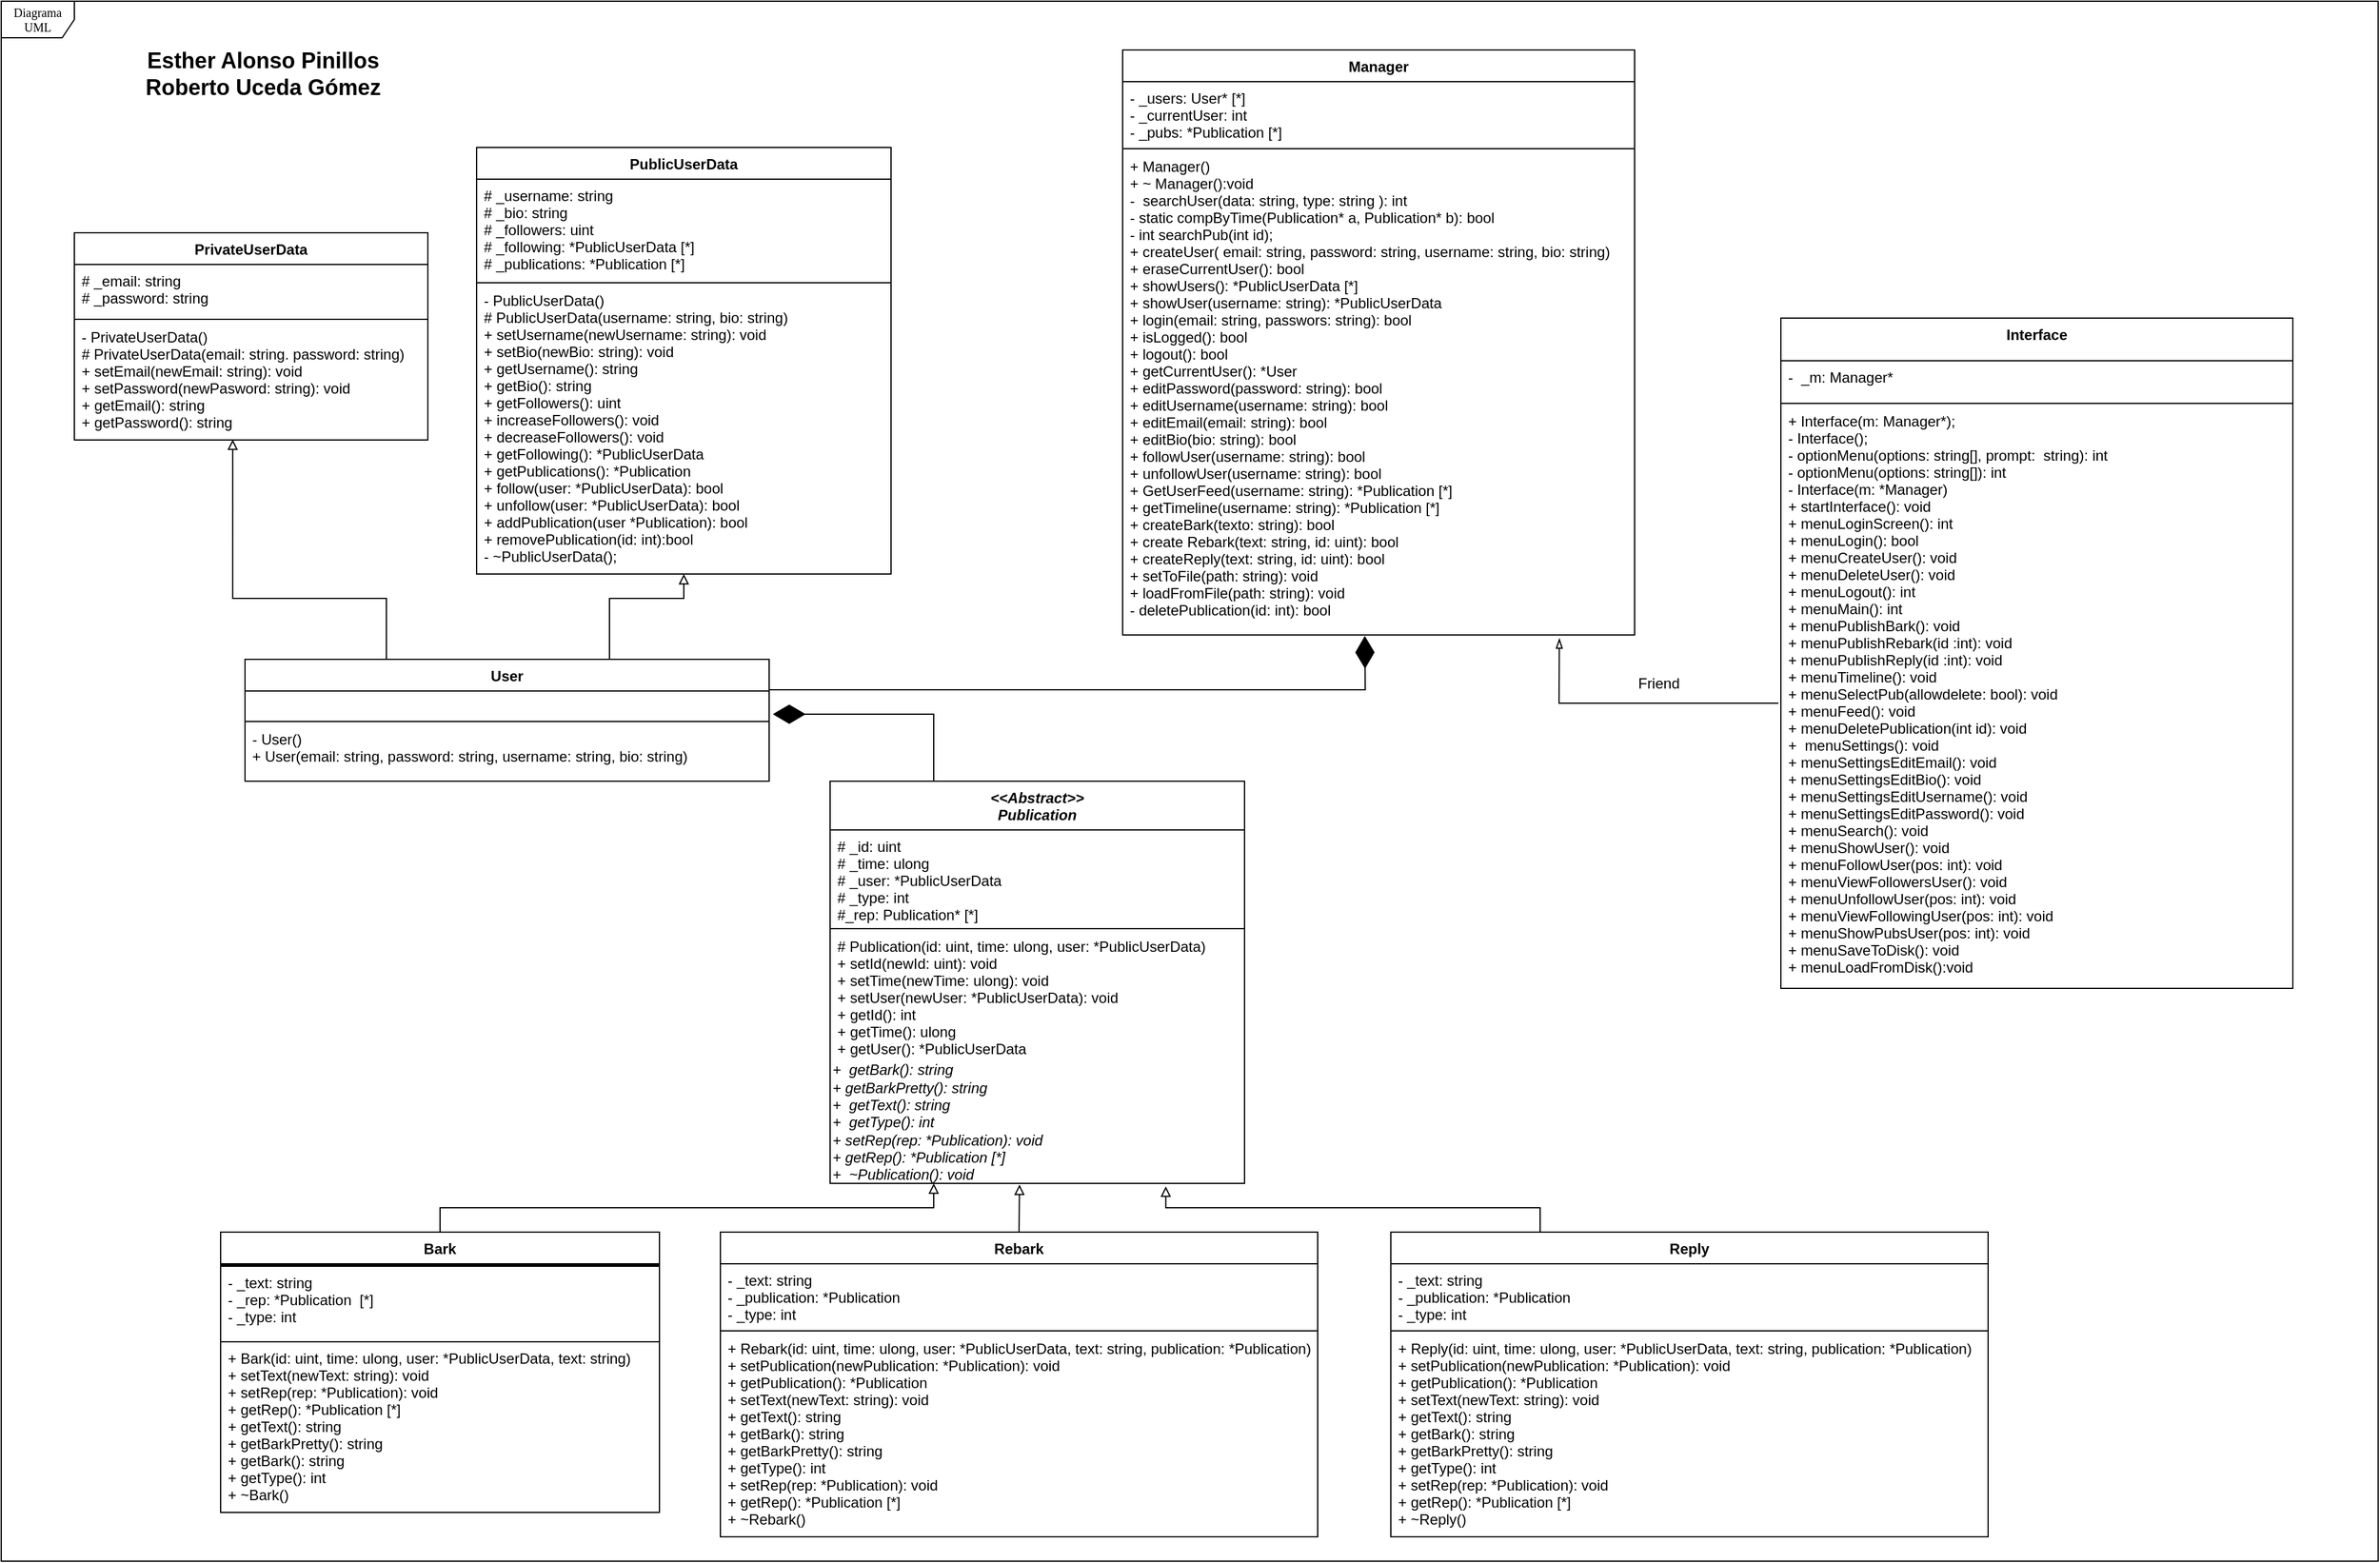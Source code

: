 <mxfile version="13.1.1" type="device"><diagram name="Page-1" id="c4acf3e9-155e-7222-9cf6-157b1a14988f"><mxGraphModel dx="1321" dy="1867" grid="1" gridSize="10" guides="1" tooltips="1" connect="1" arrows="1" fold="1" page="1" pageScale="1" pageWidth="850" pageHeight="1100" background="#ffffff" math="0" shadow="0"><root><mxCell id="0"/><mxCell id="1" parent="0"/><mxCell id="17acba5748e5396b-1" value="Diagrama UML" style="shape=umlFrame;whiteSpace=wrap;html=1;rounded=0;shadow=0;comic=0;labelBackgroundColor=none;strokeWidth=1;fontFamily=Verdana;fontSize=10;align=center;" parent="1" vertex="1"><mxGeometry x="120" y="-60" width="1950" height="1280" as="geometry"/></mxCell><mxCell id="vxBLvdArynGJxuBjIxr0-23" style="edgeStyle=orthogonalEdgeStyle;rounded=0;orthogonalLoop=1;jettySize=auto;html=1;exitX=0.25;exitY=0;exitDx=0;exitDy=0;entryX=0.81;entryY=1.025;entryDx=0;entryDy=0;entryPerimeter=0;endArrow=block;endFill=0;" parent="1" source="vxBLvdArynGJxuBjIxr0-19" target="vxBLvdArynGJxuBjIxr0-14" edge="1"><mxGeometry relative="1" as="geometry"/></mxCell><mxCell id="vxBLvdArynGJxuBjIxr0-15" style="edgeStyle=orthogonalEdgeStyle;rounded=0;orthogonalLoop=1;jettySize=auto;html=1;exitX=0.5;exitY=0;exitDx=0;exitDy=0;entryX=0.25;entryY=1;entryDx=0;entryDy=0;endArrow=block;endFill=0;" parent="1" source="vxBLvdArynGJxuBjIxr0-2" target="vxBLvdArynGJxuBjIxr0-14" edge="1"><mxGeometry relative="1" as="geometry"><mxPoint x="515" y="950" as="sourcePoint"/><mxPoint x="645" y="900" as="targetPoint"/></mxGeometry></mxCell><mxCell id="vxBLvdArynGJxuBjIxr0-32" style="edgeStyle=orthogonalEdgeStyle;rounded=0;orthogonalLoop=1;jettySize=auto;html=1;exitX=0.25;exitY=0;exitDx=0;exitDy=0;entryX=0.448;entryY=0.996;entryDx=0;entryDy=0;entryPerimeter=0;endArrow=block;endFill=0;" parent="1" source="vxBLvdArynGJxuBjIxr0-28" target="um3DY2ln6kd6SF__vK2k-9" edge="1"><mxGeometry relative="1" as="geometry"><Array as="points"><mxPoint x="436" y="480"/><mxPoint x="436" y="430"/><mxPoint x="310" y="430"/></Array></mxGeometry></mxCell><mxCell id="vxBLvdArynGJxuBjIxr0-33" style="edgeStyle=orthogonalEdgeStyle;rounded=0;orthogonalLoop=1;jettySize=auto;html=1;exitX=0.75;exitY=0;exitDx=0;exitDy=0;endArrow=block;endFill=0;" parent="1" source="vxBLvdArynGJxuBjIxr0-28" target="vxBLvdArynGJxuBjIxr0-24" edge="1"><mxGeometry relative="1" as="geometry"><Array as="points"><mxPoint x="619" y="480"/><mxPoint x="619" y="430"/><mxPoint x="680" y="430"/></Array></mxGeometry></mxCell><object label="PublicUserData" User="" id="vxBLvdArynGJxuBjIxr0-24"><mxCell style="swimlane;fontStyle=1;align=center;verticalAlign=top;childLayout=stackLayout;horizontal=1;startSize=26;horizontalStack=0;resizeParent=1;resizeParentMax=0;resizeLast=0;collapsible=1;marginBottom=0;" parent="1" vertex="1"><mxGeometry x="510" y="60" width="340" height="350" as="geometry"><mxRectangle x="220" y="120" width="130" height="26" as="alternateBounds"/></mxGeometry></mxCell></object><mxCell id="vxBLvdArynGJxuBjIxr0-25" value="# _username: string&#10;# _bio: string&#10;# _followers: uint&#10;# _following: *PublicUserData [*]&#10;# _publications: *Publication [*]" style="text;strokeColor=none;fillColor=none;align=left;verticalAlign=top;spacingLeft=4;spacingRight=4;overflow=hidden;rotatable=0;points=[[0,0.5],[1,0.5]];portConstraint=eastwest;" parent="vxBLvdArynGJxuBjIxr0-24" vertex="1"><mxGeometry y="26" width="340" height="84" as="geometry"/></mxCell><mxCell id="vxBLvdArynGJxuBjIxr0-26" value="" style="line;strokeWidth=1;fillColor=none;align=left;verticalAlign=middle;spacingTop=-1;spacingLeft=3;spacingRight=3;rotatable=0;labelPosition=right;points=[];portConstraint=eastwest;" parent="vxBLvdArynGJxuBjIxr0-24" vertex="1"><mxGeometry y="110" width="340" height="2" as="geometry"/></mxCell><mxCell id="vxBLvdArynGJxuBjIxr0-27" value="- PublicUserData()&#10;# PublicUserData(username: string, bio: string)&#10;+ setUsername(newUsername: string): void&#10;+ setBio(newBio: string): void&#10;+ getUsername(): string&#10;+ getBio(): string&#10;+ getFollowers(): uint&#10;+ increaseFollowers(): void&#10;+ decreaseFollowers(): void&#10;+ getFollowing(): *PublicUserData&#10;+ getPublications(): *Publication&#10;+ follow(user: *PublicUserData): bool&#10;+ unfollow(user: *PublicUserData): bool&#10;+ addPublication(user *Publication): bool&#10;+ removePublication(id: int):bool&#10;- ~PublicUserData();&#10;&#10;" style="text;strokeColor=none;fillColor=none;align=left;verticalAlign=top;spacingLeft=4;spacingRight=4;overflow=hidden;rotatable=0;points=[[0,0.5],[1,0.5]];portConstraint=eastwest;" parent="vxBLvdArynGJxuBjIxr0-24" vertex="1"><mxGeometry y="112" width="340" height="238" as="geometry"/></mxCell><object label="PrivateUserData" User="" id="um3DY2ln6kd6SF__vK2k-6"><mxCell style="swimlane;fontStyle=1;align=center;verticalAlign=top;childLayout=stackLayout;horizontal=1;startSize=26;horizontalStack=0;resizeParent=1;resizeParentMax=0;resizeLast=0;collapsible=1;marginBottom=0;" parent="1" vertex="1"><mxGeometry x="180" y="130" width="290" height="170" as="geometry"><mxRectangle x="220" y="120" width="130" height="26" as="alternateBounds"/></mxGeometry></mxCell></object><mxCell id="um3DY2ln6kd6SF__vK2k-7" value="# _email: string&#10;# _password: string&#10;" style="text;strokeColor=none;fillColor=none;align=left;verticalAlign=top;spacingLeft=4;spacingRight=4;overflow=hidden;rotatable=0;points=[[0,0.5],[1,0.5]];portConstraint=eastwest;" parent="um3DY2ln6kd6SF__vK2k-6" vertex="1"><mxGeometry y="26" width="290" height="44" as="geometry"/></mxCell><mxCell id="um3DY2ln6kd6SF__vK2k-8" value="" style="line;strokeWidth=1;fillColor=none;align=left;verticalAlign=middle;spacingTop=-1;spacingLeft=3;spacingRight=3;rotatable=0;labelPosition=right;points=[];portConstraint=eastwest;" parent="um3DY2ln6kd6SF__vK2k-6" vertex="1"><mxGeometry y="70" width="290" height="2" as="geometry"/></mxCell><mxCell id="um3DY2ln6kd6SF__vK2k-9" value="- PrivateUserData()&#10;# PrivateUserData(email: string. password: string)&#10;+ setEmail(newEmail: string): void&#10;+ setPassword(newPasword: string): void&#10;+ getEmail(): string&#10;+ getPassword(): string&#10;&#10;" style="text;strokeColor=none;fillColor=none;align=left;verticalAlign=top;spacingLeft=4;spacingRight=4;overflow=hidden;rotatable=0;points=[[0,0.5],[1,0.5]];portConstraint=eastwest;" parent="um3DY2ln6kd6SF__vK2k-6" vertex="1"><mxGeometry y="72" width="290" height="98" as="geometry"/></mxCell><object label="Reply" User="" id="vxBLvdArynGJxuBjIxr0-19"><mxCell style="swimlane;fontStyle=1;align=center;verticalAlign=top;childLayout=stackLayout;horizontal=1;startSize=26;horizontalStack=0;resizeParent=1;resizeParentMax=0;resizeLast=0;collapsible=1;marginBottom=0;" parent="1" vertex="1"><mxGeometry x="1260" y="950" width="490" height="250" as="geometry"><mxRectangle x="220" y="120" width="130" height="26" as="alternateBounds"/></mxGeometry></mxCell></object><mxCell id="vxBLvdArynGJxuBjIxr0-20" value="- _text: string&#10;- _publication: *Publication&#10;- _type: int" style="text;strokeColor=none;fillColor=none;align=left;verticalAlign=top;spacingLeft=4;spacingRight=4;overflow=hidden;rotatable=0;points=[[0,0.5],[1,0.5]];portConstraint=eastwest;" parent="vxBLvdArynGJxuBjIxr0-19" vertex="1"><mxGeometry y="26" width="490" height="54" as="geometry"/></mxCell><mxCell id="vxBLvdArynGJxuBjIxr0-21" value="" style="line;strokeWidth=1;fillColor=none;align=left;verticalAlign=middle;spacingTop=-1;spacingLeft=3;spacingRight=3;rotatable=0;labelPosition=right;points=[];portConstraint=eastwest;" parent="vxBLvdArynGJxuBjIxr0-19" vertex="1"><mxGeometry y="80" width="490" height="2" as="geometry"/></mxCell><mxCell id="vxBLvdArynGJxuBjIxr0-22" value="+ Reply(id: uint, time: ulong, user: *PublicUserData, text: string, publication: *Publication)&#10;+ setPublication(newPublication: *Publication): void&#10;+ getPublication(): *Publication&#10;+ setText(newText: string): void&#10;+ getText(): string&#10;+ getBark(): string&#10;+ getBarkPretty(): string&#10;+ getType(): int&#10;+ setRep(rep: *Publication): void&#10;+ getRep(): *Publication [*]&#10;+ ~Reply()&#10;&#10;" style="text;strokeColor=none;fillColor=none;align=left;verticalAlign=top;spacingLeft=4;spacingRight=4;overflow=hidden;rotatable=0;points=[[0,0.5],[1,0.5]];portConstraint=eastwest;" parent="vxBLvdArynGJxuBjIxr0-19" vertex="1"><mxGeometry y="82" width="490" height="168" as="geometry"/></mxCell><object label="Bark" User="" id="vxBLvdArynGJxuBjIxr0-2"><mxCell style="swimlane;fontStyle=1;align=center;verticalAlign=top;childLayout=stackLayout;horizontal=1;startSize=26;horizontalStack=0;resizeParent=1;resizeParentMax=0;resizeLast=0;collapsible=1;marginBottom=0;" parent="1" vertex="1"><mxGeometry x="300" y="950" width="360" height="230" as="geometry"><mxRectangle x="220" y="120" width="130" height="26" as="alternateBounds"/></mxGeometry></mxCell></object><mxCell id="vxBLvdArynGJxuBjIxr0-4" value="" style="line;strokeWidth=1;fillColor=none;align=left;verticalAlign=middle;spacingTop=-1;spacingLeft=3;spacingRight=3;rotatable=0;labelPosition=right;points=[];portConstraint=eastwest;" parent="vxBLvdArynGJxuBjIxr0-2" vertex="1"><mxGeometry y="26" width="360" height="2" as="geometry"/></mxCell><mxCell id="vxBLvdArynGJxuBjIxr0-3" value="- _text: string&#10;- _rep: *Publication  [*]&#10;- _type: int&#10;&#10;" style="text;strokeColor=#000000;fillColor=none;align=left;verticalAlign=top;spacingLeft=4;spacingRight=4;overflow=hidden;rotatable=0;points=[[0,0.5],[1,0.5]];portConstraint=eastwest;strokeWidth=1;" parent="vxBLvdArynGJxuBjIxr0-2" vertex="1"><mxGeometry y="28" width="360" height="62" as="geometry"/></mxCell><mxCell id="vxBLvdArynGJxuBjIxr0-5" value="+ Bark(id: uint, time: ulong, user: *PublicUserData, text: string)&#10;+ setText(newText: string): void&#10;+ setRep(rep: *Publication): void&#10;+ getRep(): *Publication [*]&#10;+ getText(): string&#10;+ getBarkPretty(): string&#10;+ getBark(): string&#10;+ getType(): int&#10;+ ~Bark()&#10;&#10;" style="text;strokeColor=none;fillColor=none;align=left;verticalAlign=top;spacingLeft=4;spacingRight=4;overflow=hidden;rotatable=0;points=[[0,0.5],[1,0.5]];portConstraint=eastwest;" parent="vxBLvdArynGJxuBjIxr0-2" vertex="1"><mxGeometry y="90" width="360" height="140" as="geometry"/></mxCell><object label="Rebark" User="" id="vxBLvdArynGJxuBjIxr0-6"><mxCell style="swimlane;fontStyle=1;align=center;verticalAlign=top;childLayout=stackLayout;horizontal=1;startSize=26;horizontalStack=0;resizeParent=1;resizeParentMax=0;resizeLast=0;collapsible=1;marginBottom=0;" parent="1" vertex="1"><mxGeometry x="710" y="950" width="490" height="250" as="geometry"><mxRectangle x="220" y="120" width="130" height="26" as="alternateBounds"/></mxGeometry></mxCell></object><mxCell id="vxBLvdArynGJxuBjIxr0-7" value="- _text: string&#10;- _publication: *Publication&#10;- _type: int" style="text;strokeColor=none;fillColor=none;align=left;verticalAlign=top;spacingLeft=4;spacingRight=4;overflow=hidden;rotatable=0;points=[[0,0.5],[1,0.5]];portConstraint=eastwest;" parent="vxBLvdArynGJxuBjIxr0-6" vertex="1"><mxGeometry y="26" width="490" height="54" as="geometry"/></mxCell><mxCell id="vxBLvdArynGJxuBjIxr0-8" value="" style="line;strokeWidth=1;fillColor=none;align=left;verticalAlign=middle;spacingTop=-1;spacingLeft=3;spacingRight=3;rotatable=0;labelPosition=right;points=[];portConstraint=eastwest;" parent="vxBLvdArynGJxuBjIxr0-6" vertex="1"><mxGeometry y="80" width="490" height="2" as="geometry"/></mxCell><mxCell id="vxBLvdArynGJxuBjIxr0-9" value="+ Rebark(id: uint, time: ulong, user: *PublicUserData, text: string, publication: *Publication)&#10;+ setPublication(newPublication: *Publication): void&#10;+ getPublication(): *Publication&#10;+ setText(newText: string): void&#10;+ getText(): string&#10;+ getBark(): string&#10;+ getBarkPretty(): string&#10;+ getType(): int&#10;+ setRep(rep: *Publication): void&#10;+ getRep(): *Publication [*]&#10;+ ~Rebark()&#10;&#10;" style="text;strokeColor=none;fillColor=none;align=left;verticalAlign=top;spacingLeft=4;spacingRight=4;overflow=hidden;rotatable=0;points=[[0,0.5],[1,0.5]];portConstraint=eastwest;" parent="vxBLvdArynGJxuBjIxr0-6" vertex="1"><mxGeometry y="82" width="490" height="168" as="geometry"/></mxCell><object label="User" User="" id="vxBLvdArynGJxuBjIxr0-28"><mxCell style="swimlane;fontStyle=1;align=center;verticalAlign=top;childLayout=stackLayout;horizontal=1;startSize=26;horizontalStack=0;resizeParent=1;resizeParentMax=0;resizeLast=0;collapsible=1;marginBottom=0;" parent="1" vertex="1"><mxGeometry x="320" y="480" width="430" height="100" as="geometry"><mxRectangle x="220" y="120" width="130" height="26" as="alternateBounds"/></mxGeometry></mxCell></object><mxCell id="vxBLvdArynGJxuBjIxr0-29" value=" " style="text;strokeColor=none;fillColor=none;align=left;verticalAlign=top;spacingLeft=4;spacingRight=4;overflow=hidden;rotatable=0;points=[[0,0.5],[1,0.5]];portConstraint=eastwest;" parent="vxBLvdArynGJxuBjIxr0-28" vertex="1"><mxGeometry y="26" width="430" height="24" as="geometry"/></mxCell><mxCell id="vxBLvdArynGJxuBjIxr0-30" value="" style="line;strokeWidth=1;fillColor=none;align=left;verticalAlign=middle;spacingTop=-1;spacingLeft=3;spacingRight=3;rotatable=0;labelPosition=right;points=[];portConstraint=eastwest;" parent="vxBLvdArynGJxuBjIxr0-28" vertex="1"><mxGeometry y="50" width="430" height="2" as="geometry"/></mxCell><mxCell id="vxBLvdArynGJxuBjIxr0-31" value="- User()&#10;+ User(email: string, password: string, username: string, bio: string)&#10;&#10;" style="text;strokeColor=none;fillColor=none;align=left;verticalAlign=top;spacingLeft=4;spacingRight=4;overflow=hidden;rotatable=0;points=[[0,0.5],[1,0.5]];portConstraint=eastwest;" parent="vxBLvdArynGJxuBjIxr0-28" vertex="1"><mxGeometry y="52" width="430" height="48" as="geometry"/></mxCell><mxCell id="Yc_iBGxFOU2yRjEIMnAe-1" value="" style="endArrow=diamondThin;endFill=1;endSize=24;html=1;exitX=0.25;exitY=0;exitDx=0;exitDy=0;entryX=1.007;entryY=0.792;entryDx=0;entryDy=0;entryPerimeter=0;rounded=0;" parent="1" source="um3DY2ln6kd6SF__vK2k-10" target="vxBLvdArynGJxuBjIxr0-29" edge="1"><mxGeometry width="160" relative="1" as="geometry"><mxPoint x="720" y="710" as="sourcePoint"/><mxPoint x="880" y="710" as="targetPoint"/><Array as="points"><mxPoint x="885" y="525"/></Array></mxGeometry></mxCell><mxCell id="Yc_iBGxFOU2yRjEIMnAe-2" value="" style="endArrow=diamondThin;endFill=1;endSize=24;html=1;exitX=1;exitY=0.25;exitDx=0;exitDy=0;entryX=0.473;entryY=1.002;entryDx=0;entryDy=0;entryPerimeter=0;rounded=0;" parent="1" source="vxBLvdArynGJxuBjIxr0-28" target="vxBLvdArynGJxuBjIxr0-42" edge="1"><mxGeometry width="160" relative="1" as="geometry"><mxPoint x="910" y="560" as="sourcePoint"/><mxPoint x="1070" y="560" as="targetPoint"/><Array as="points"><mxPoint x="1000" y="505"/><mxPoint x="1239" y="505"/></Array></mxGeometry></mxCell><mxCell id="ktpy8mF1JyBtijqvDZ5j-1" value="&lt;div style=&quot;font-size: 18px;&quot;&gt;Esther Alonso Pinillos&lt;/div&gt;&lt;div style=&quot;font-size: 18px;&quot;&gt;Roberto Uceda Gómez&lt;br style=&quot;font-size: 18px;&quot;&gt;&lt;/div&gt;" style="text;html=1;strokeColor=none;fillColor=none;align=center;verticalAlign=middle;whiteSpace=wrap;rounded=0;fontSize=18;fontStyle=1" parent="1" vertex="1"><mxGeometry x="230" y="-10" width="210" height="20" as="geometry"/></mxCell><mxCell id="8V7Ma3tSumqwzU70O4af-1" style="edgeStyle=orthogonalEdgeStyle;rounded=0;orthogonalLoop=1;jettySize=auto;html=1;exitX=0.5;exitY=0;exitDx=0;exitDy=0;entryX=0.457;entryY=1.01;entryDx=0;entryDy=0;endArrow=block;endFill=0;entryPerimeter=0;" parent="1" source="vxBLvdArynGJxuBjIxr0-6" target="vxBLvdArynGJxuBjIxr0-14" edge="1"><mxGeometry relative="1" as="geometry"><mxPoint x="490" y="960" as="sourcePoint"/><mxPoint x="895" y="920" as="targetPoint"/></mxGeometry></mxCell><object label="Manager" User="" id="vxBLvdArynGJxuBjIxr0-39"><mxCell style="swimlane;fontStyle=1;align=center;verticalAlign=top;childLayout=stackLayout;horizontal=1;startSize=26;horizontalStack=0;resizeParent=1;resizeParentMax=0;resizeLast=0;collapsible=1;marginBottom=0;" parent="1" vertex="1"><mxGeometry x="1040" y="-20" width="420" height="480" as="geometry"><mxRectangle x="1180" y="50" width="130" height="26" as="alternateBounds"/></mxGeometry></mxCell></object><mxCell id="vxBLvdArynGJxuBjIxr0-40" value="- _users: User* [*]&#10;- _currentUser: int&#10;- _pubs: *Publication [*]" style="text;strokeColor=none;fillColor=none;align=left;verticalAlign=top;spacingLeft=4;spacingRight=4;overflow=hidden;rotatable=0;points=[[0,0.5],[1,0.5]];portConstraint=eastwest;" parent="vxBLvdArynGJxuBjIxr0-39" vertex="1"><mxGeometry y="26" width="420" height="54" as="geometry"/></mxCell><mxCell id="vxBLvdArynGJxuBjIxr0-41" value="" style="line;strokeWidth=1;fillColor=none;align=left;verticalAlign=middle;spacingTop=-1;spacingLeft=3;spacingRight=3;rotatable=0;labelPosition=right;points=[];portConstraint=eastwest;" parent="vxBLvdArynGJxuBjIxr0-39" vertex="1"><mxGeometry y="80" width="420" height="2" as="geometry"/></mxCell><mxCell id="vxBLvdArynGJxuBjIxr0-42" value="+ Manager()&#10;+ ~ Manager():void&#10;-  searchUser(data: string, type: string ): int&#10;- static compByTime(Publication* a, Publication* b): bool&#10;- int searchPub(int id);&#10;+ createUser( email: string, password: string, username: string, bio: string)&#10;+ eraseCurrentUser(): bool&#10;+ showUsers(): *PublicUserData [*]&#10;+ showUser(username: string): *PublicUserData&#10;+ login(email: string, passwors: string): bool&#10;+ isLogged(): bool&#10;+ logout(): bool&#10;+ getCurrentUser(): *User&#10;+ editPassword(password: string): bool&#10;+ editUsername(username: string): bool&#10;+ editEmail(email: string): bool&#10;+ editBio(bio: string): bool&#10;+ followUser(username: string): bool&#10;+ unfollowUser(username: string): bool&#10;+ GetUserFeed(username: string): *Publication [*]&#10;+ getTimeline(username: string): *Publication [*]&#10;+ createBark(texto: string): bool&#10;+ create Rebark(text: string, id: uint): bool&#10;+ createReply(text: string, id: uint): bool&#10;+ setToFile(path: string): void&#10;+ loadFromFile(path: string): void&#10;- deletePublication(id: int): bool" style="text;strokeColor=none;fillColor=none;align=left;verticalAlign=top;spacingLeft=4;spacingRight=4;overflow=hidden;rotatable=0;points=[[0,0.5],[1,0.5]];portConstraint=eastwest;" parent="vxBLvdArynGJxuBjIxr0-39" vertex="1"><mxGeometry y="82" width="420" height="398" as="geometry"/></mxCell><mxCell id="8V7Ma3tSumqwzU70O4af-6" value="" style="endArrow=none;endFill=0;endSize=24;html=1;rounded=0;exitX=0.853;exitY=1.007;exitDx=0;exitDy=0;exitPerimeter=0;startArrow=blockThin;startFill=0;" parent="1" source="vxBLvdArynGJxuBjIxr0-42" edge="1"><mxGeometry width="160" relative="1" as="geometry"><mxPoint x="1467" y="217" as="sourcePoint"/><mxPoint x="1578" y="516" as="targetPoint"/><Array as="points"><mxPoint x="1398" y="516"/></Array></mxGeometry></mxCell><object label="Interface" User="" id="8V7Ma3tSumqwzU70O4af-2"><mxCell style="swimlane;fontStyle=1;align=center;verticalAlign=top;childLayout=stackLayout;horizontal=1;startSize=35;horizontalStack=0;resizeParent=1;resizeParentMax=0;resizeLast=0;collapsible=1;marginBottom=0;" parent="1" vertex="1"><mxGeometry x="1580" y="200" width="420" height="550" as="geometry"><mxRectangle x="1180" y="50" width="130" height="26" as="alternateBounds"/></mxGeometry></mxCell></object><mxCell id="8V7Ma3tSumqwzU70O4af-3" value="-  _m: Manager*" style="text;strokeColor=none;fillColor=none;align=left;verticalAlign=top;spacingLeft=4;spacingRight=4;overflow=hidden;rotatable=0;points=[[0,0.5],[1,0.5]];portConstraint=eastwest;" parent="8V7Ma3tSumqwzU70O4af-2" vertex="1"><mxGeometry y="35" width="420" height="34" as="geometry"/></mxCell><mxCell id="8V7Ma3tSumqwzU70O4af-4" value="" style="line;strokeWidth=1;fillColor=none;align=left;verticalAlign=middle;spacingTop=-1;spacingLeft=3;spacingRight=3;rotatable=0;labelPosition=right;points=[];portConstraint=eastwest;" parent="8V7Ma3tSumqwzU70O4af-2" vertex="1"><mxGeometry y="69" width="420" height="2" as="geometry"/></mxCell><mxCell id="8V7Ma3tSumqwzU70O4af-5" value="+ Interface(m: Manager*);&#10;- Interface();&#10;- optionMenu(options: string[], prompt:  string): int&#10;- optionMenu(options: string[]): int&#10;- Interface(m: *Manager)&#10;+ startInterface(): void&#10;+ menuLoginScreen(): int&#10;+ menuLogin(): bool&#10;+ menuCreateUser(): void&#10;+ menuDeleteUser(): void&#10;+ menuLogout(): int&#10;+ menuMain(): int&#10;+ menuPublishBark(): void&#10;+ menuPublishRebark(id :int): void&#10;+ menuPublishReply(id :int): void&#10;+ menuTimeline(): void&#10;+ menuSelectPub(allowdelete: bool): void&#10;+ menuFeed(): void&#10;+ menuDeletePublication(int id): void&#10;+  menuSettings(): void&#10;+ menuSettingsEditEmail(): void&#10;+ menuSettingsEditBio(): void&#10;+ menuSettingsEditUsername(): void&#10;+ menuSettingsEditPassword(): void&#10;+ menuSearch(): void&#10;+ menuShowUser(): void&#10;+ menuFollowUser(pos: int): void&#10;+ menuViewFollowersUser(): void&#10;+ menuUnfollowUser(pos: int): void&#10;+ menuViewFollowingUser(pos: int): void&#10;+ menuShowPubsUser(pos: int): void&#10;+ menuSaveToDisk(): void&#10;+ menuLoadFromDisk():void" style="text;strokeColor=none;fillColor=none;align=left;verticalAlign=top;spacingLeft=4;spacingRight=4;overflow=hidden;rotatable=0;points=[[0,0.5],[1,0.5]];portConstraint=eastwest;" parent="8V7Ma3tSumqwzU70O4af-2" vertex="1"><mxGeometry y="71" width="420" height="479" as="geometry"/></mxCell><mxCell id="MNBAYj9JPxuL_kDNOyiv-1" value="Friend" style="text;html=1;strokeColor=none;fillColor=none;align=center;verticalAlign=middle;whiteSpace=wrap;rounded=0;" parent="1" vertex="1"><mxGeometry x="1460" y="490" width="40" height="20" as="geometry"/></mxCell><object label="&lt;&lt;Abstract&gt;&gt;&#10;Publication" User="" id="um3DY2ln6kd6SF__vK2k-10"><mxCell style="swimlane;fontStyle=3;align=center;verticalAlign=top;childLayout=stackLayout;horizontal=1;startSize=40;horizontalStack=0;resizeParent=1;resizeParentMax=0;resizeLast=0;collapsible=1;marginBottom=0;" parent="1" vertex="1"><mxGeometry x="800" y="580" width="340" height="330" as="geometry"><mxRectangle x="220" y="120" width="130" height="26" as="alternateBounds"/></mxGeometry></mxCell></object><mxCell id="um3DY2ln6kd6SF__vK2k-11" value="# _id: uint&#10;# _time: ulong&#10;# _user: *PublicUserData&#10;# _type: int&#10;#_rep: Publication* [*]&#10; &#10;" style="text;strokeColor=none;fillColor=none;align=left;verticalAlign=top;spacingLeft=4;spacingRight=4;overflow=hidden;rotatable=0;points=[[0,0.5],[1,0.5]];portConstraint=eastwest;" parent="um3DY2ln6kd6SF__vK2k-10" vertex="1"><mxGeometry y="40" width="340" height="80" as="geometry"/></mxCell><mxCell id="um3DY2ln6kd6SF__vK2k-12" value="" style="line;strokeWidth=1;fillColor=none;align=left;verticalAlign=middle;spacingTop=-1;spacingLeft=3;spacingRight=3;rotatable=0;labelPosition=right;points=[];portConstraint=eastwest;" parent="um3DY2ln6kd6SF__vK2k-10" vertex="1"><mxGeometry y="120" width="340" height="2" as="geometry"/></mxCell><mxCell id="um3DY2ln6kd6SF__vK2k-13" value="# Publication(id: uint, time: ulong, user: *PublicUserData)&#10;+ setId(newId: uint): void&#10;+ setTime(newTime: ulong): void&#10;+ setUser(newUser: *PublicUserData): void&#10;+ getId(): int&#10;+ getTime(): ulong &#10;+ getUser(): *PublicUserData" style="text;strokeColor=none;fillColor=none;align=left;verticalAlign=top;spacingLeft=4;spacingRight=4;overflow=hidden;rotatable=0;points=[[0,0.5],[1,0.5]];portConstraint=eastwest;fontStyle=0" parent="um3DY2ln6kd6SF__vK2k-10" vertex="1"><mxGeometry y="122" width="340" height="108" as="geometry"/></mxCell><mxCell id="vxBLvdArynGJxuBjIxr0-14" value="&lt;span&gt;&lt;i&gt;+&amp;nbsp; getBark(): string&lt;br&gt;&lt;/i&gt;&lt;/span&gt;&lt;span&gt;&lt;i&gt;+ getBarkPretty(): string&lt;/i&gt;&lt;/span&gt;&lt;span&gt;&lt;i&gt;&lt;br&gt;&lt;/i&gt;&lt;div&gt;&lt;i&gt;+&amp;nbsp; getText(): string&lt;/i&gt;&lt;/div&gt;&lt;div&gt;&lt;i&gt;+&amp;nbsp; getType(): int&lt;/i&gt;&lt;/div&gt;&lt;div&gt;&lt;i&gt;+ setRep(rep:&amp;nbsp;*Publication): void&lt;br style=&quot;padding: 0px ; margin: 0px&quot;&gt;+ getRep(): *Publication [*]&lt;/i&gt;&lt;br&gt;&lt;/div&gt;&lt;/span&gt;&lt;span&gt;&lt;i&gt;&lt;div&gt;+&amp;nbsp; ~Publication(): void&lt;/div&gt;&lt;/i&gt;&lt;/span&gt;" style="text;html=1;strokeColor=none;fillColor=none;align=left;verticalAlign=middle;whiteSpace=wrap;rounded=0;" parent="um3DY2ln6kd6SF__vK2k-10" vertex="1"><mxGeometry y="230" width="340" height="100" as="geometry"/></mxCell></root></mxGraphModel></diagram></mxfile>